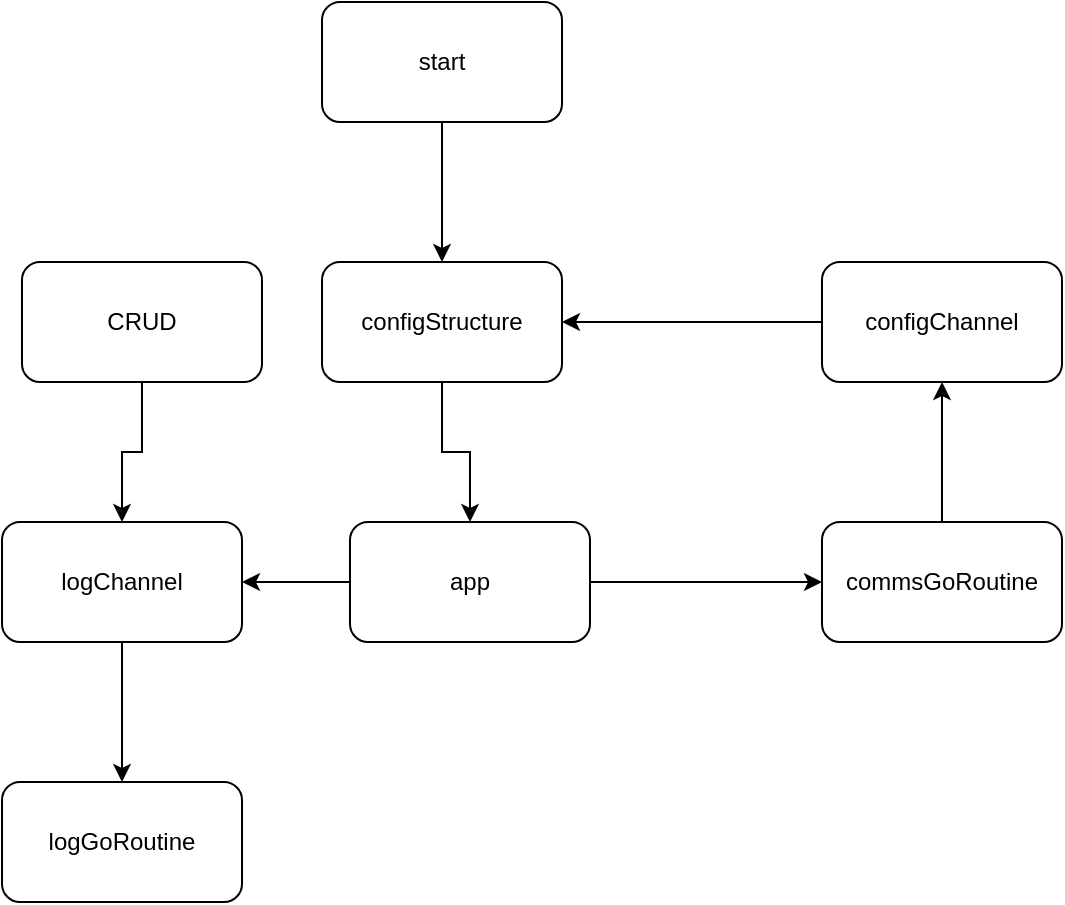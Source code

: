 <mxfile version="21.1.5" type="github">
  <diagram name="Page-1" id="ryq8lNGXdTXohCt5N-VI">
    <mxGraphModel dx="1141" dy="627" grid="1" gridSize="10" guides="1" tooltips="1" connect="1" arrows="1" fold="1" page="1" pageScale="1" pageWidth="827" pageHeight="1169" math="0" shadow="0">
      <root>
        <mxCell id="0" />
        <mxCell id="1" parent="0" />
        <mxCell id="8OdmUNvtfaFj7sGrnQYk-7" style="edgeStyle=orthogonalEdgeStyle;rounded=0;orthogonalLoop=1;jettySize=auto;html=1;" edge="1" parent="1" source="8OdmUNvtfaFj7sGrnQYk-1" target="8OdmUNvtfaFj7sGrnQYk-2">
          <mxGeometry relative="1" as="geometry" />
        </mxCell>
        <mxCell id="8OdmUNvtfaFj7sGrnQYk-1" value="start" style="rounded=1;whiteSpace=wrap;html=1;" vertex="1" parent="1">
          <mxGeometry x="280" y="80" width="120" height="60" as="geometry" />
        </mxCell>
        <mxCell id="8OdmUNvtfaFj7sGrnQYk-8" style="edgeStyle=orthogonalEdgeStyle;rounded=0;orthogonalLoop=1;jettySize=auto;html=1;" edge="1" parent="1" source="8OdmUNvtfaFj7sGrnQYk-2" target="8OdmUNvtfaFj7sGrnQYk-6">
          <mxGeometry relative="1" as="geometry" />
        </mxCell>
        <mxCell id="8OdmUNvtfaFj7sGrnQYk-2" value="configStructure" style="rounded=1;whiteSpace=wrap;html=1;" vertex="1" parent="1">
          <mxGeometry x="280" y="210" width="120" height="60" as="geometry" />
        </mxCell>
        <mxCell id="8OdmUNvtfaFj7sGrnQYk-11" style="edgeStyle=orthogonalEdgeStyle;rounded=0;orthogonalLoop=1;jettySize=auto;html=1;" edge="1" parent="1" source="8OdmUNvtfaFj7sGrnQYk-3" target="8OdmUNvtfaFj7sGrnQYk-2">
          <mxGeometry relative="1" as="geometry" />
        </mxCell>
        <mxCell id="8OdmUNvtfaFj7sGrnQYk-3" value="configChannel" style="rounded=1;whiteSpace=wrap;html=1;" vertex="1" parent="1">
          <mxGeometry x="530" y="210" width="120" height="60" as="geometry" />
        </mxCell>
        <mxCell id="8OdmUNvtfaFj7sGrnQYk-4" value="logGoRoutine" style="rounded=1;whiteSpace=wrap;html=1;" vertex="1" parent="1">
          <mxGeometry x="120" y="470" width="120" height="60" as="geometry" />
        </mxCell>
        <mxCell id="8OdmUNvtfaFj7sGrnQYk-10" style="edgeStyle=orthogonalEdgeStyle;rounded=0;orthogonalLoop=1;jettySize=auto;html=1;" edge="1" parent="1" source="8OdmUNvtfaFj7sGrnQYk-5" target="8OdmUNvtfaFj7sGrnQYk-3">
          <mxGeometry relative="1" as="geometry" />
        </mxCell>
        <mxCell id="8OdmUNvtfaFj7sGrnQYk-5" value="commsGoRoutine" style="rounded=1;whiteSpace=wrap;html=1;" vertex="1" parent="1">
          <mxGeometry x="530" y="340" width="120" height="60" as="geometry" />
        </mxCell>
        <mxCell id="8OdmUNvtfaFj7sGrnQYk-9" style="edgeStyle=orthogonalEdgeStyle;rounded=0;orthogonalLoop=1;jettySize=auto;html=1;entryX=0;entryY=0.5;entryDx=0;entryDy=0;" edge="1" parent="1" source="8OdmUNvtfaFj7sGrnQYk-6" target="8OdmUNvtfaFj7sGrnQYk-5">
          <mxGeometry relative="1" as="geometry" />
        </mxCell>
        <mxCell id="8OdmUNvtfaFj7sGrnQYk-16" style="edgeStyle=orthogonalEdgeStyle;rounded=0;orthogonalLoop=1;jettySize=auto;html=1;" edge="1" parent="1" source="8OdmUNvtfaFj7sGrnQYk-6" target="8OdmUNvtfaFj7sGrnQYk-13">
          <mxGeometry relative="1" as="geometry" />
        </mxCell>
        <mxCell id="8OdmUNvtfaFj7sGrnQYk-6" value="app" style="rounded=1;whiteSpace=wrap;html=1;" vertex="1" parent="1">
          <mxGeometry x="294" y="340" width="120" height="60" as="geometry" />
        </mxCell>
        <mxCell id="8OdmUNvtfaFj7sGrnQYk-14" style="edgeStyle=orthogonalEdgeStyle;rounded=0;orthogonalLoop=1;jettySize=auto;html=1;" edge="1" parent="1" source="8OdmUNvtfaFj7sGrnQYk-12" target="8OdmUNvtfaFj7sGrnQYk-13">
          <mxGeometry relative="1" as="geometry" />
        </mxCell>
        <mxCell id="8OdmUNvtfaFj7sGrnQYk-12" value="CRUD" style="rounded=1;whiteSpace=wrap;html=1;" vertex="1" parent="1">
          <mxGeometry x="130" y="210" width="120" height="60" as="geometry" />
        </mxCell>
        <mxCell id="8OdmUNvtfaFj7sGrnQYk-15" style="edgeStyle=orthogonalEdgeStyle;rounded=0;orthogonalLoop=1;jettySize=auto;html=1;" edge="1" parent="1" source="8OdmUNvtfaFj7sGrnQYk-13" target="8OdmUNvtfaFj7sGrnQYk-4">
          <mxGeometry relative="1" as="geometry" />
        </mxCell>
        <mxCell id="8OdmUNvtfaFj7sGrnQYk-13" value="logChannel" style="rounded=1;whiteSpace=wrap;html=1;" vertex="1" parent="1">
          <mxGeometry x="120" y="340" width="120" height="60" as="geometry" />
        </mxCell>
      </root>
    </mxGraphModel>
  </diagram>
</mxfile>
